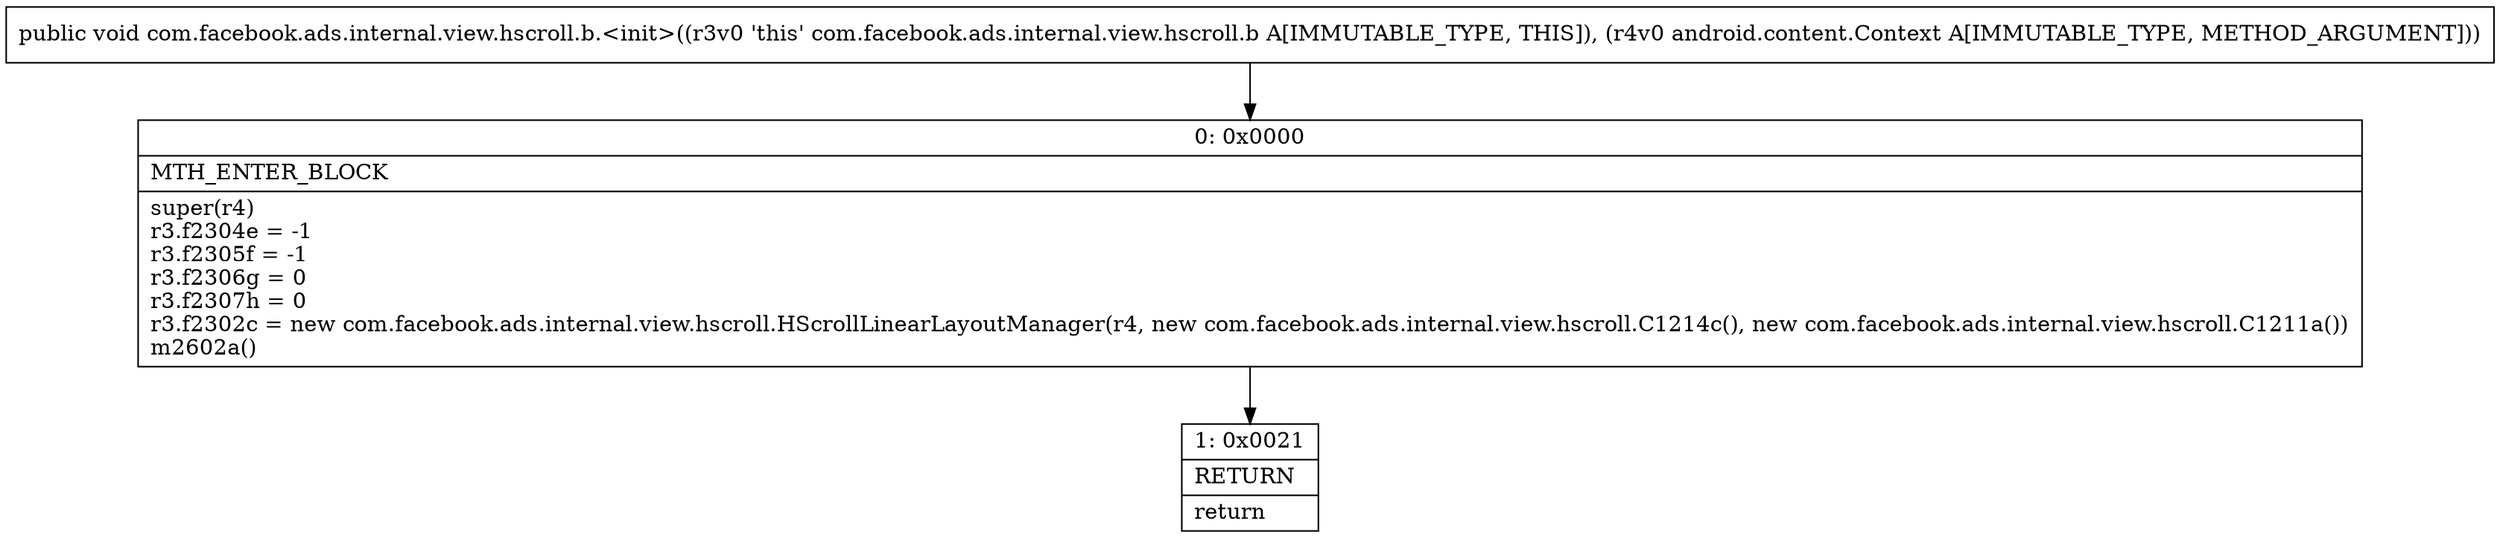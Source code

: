 digraph "CFG forcom.facebook.ads.internal.view.hscroll.b.\<init\>(Landroid\/content\/Context;)V" {
Node_0 [shape=record,label="{0\:\ 0x0000|MTH_ENTER_BLOCK\l|super(r4)\lr3.f2304e = \-1\lr3.f2305f = \-1\lr3.f2306g = 0\lr3.f2307h = 0\lr3.f2302c = new com.facebook.ads.internal.view.hscroll.HScrollLinearLayoutManager(r4, new com.facebook.ads.internal.view.hscroll.C1214c(), new com.facebook.ads.internal.view.hscroll.C1211a())\lm2602a()\l}"];
Node_1 [shape=record,label="{1\:\ 0x0021|RETURN\l|return\l}"];
MethodNode[shape=record,label="{public void com.facebook.ads.internal.view.hscroll.b.\<init\>((r3v0 'this' com.facebook.ads.internal.view.hscroll.b A[IMMUTABLE_TYPE, THIS]), (r4v0 android.content.Context A[IMMUTABLE_TYPE, METHOD_ARGUMENT])) }"];
MethodNode -> Node_0;
Node_0 -> Node_1;
}

